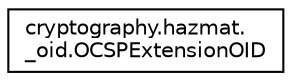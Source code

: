 digraph "Graphical Class Hierarchy"
{
 // LATEX_PDF_SIZE
  edge [fontname="Helvetica",fontsize="10",labelfontname="Helvetica",labelfontsize="10"];
  node [fontname="Helvetica",fontsize="10",shape=record];
  rankdir="LR";
  Node0 [label="cryptography.hazmat.\l_oid.OCSPExtensionOID",height=0.2,width=0.4,color="black", fillcolor="white", style="filled",URL="$classcryptography_1_1hazmat_1_1__oid_1_1OCSPExtensionOID.html",tooltip=" "];
}
